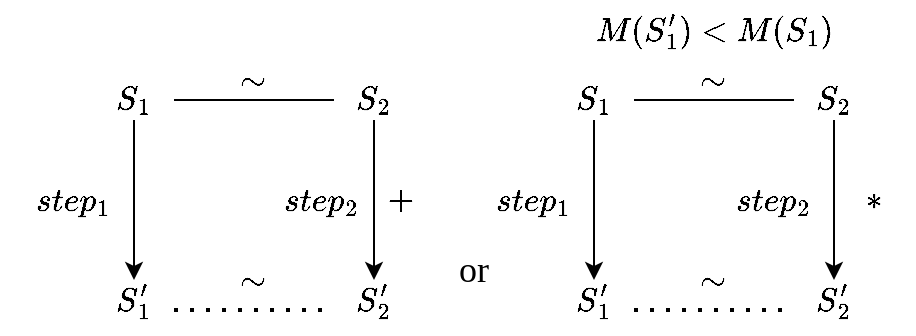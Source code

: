 <mxfile version="21.2.3" type="github">
  <diagram name="第 1 页" id="N6lhYl9x0cFy-dcrSgTa">
    <mxGraphModel dx="1052" dy="642" grid="1" gridSize="10" guides="1" tooltips="1" connect="1" arrows="1" fold="1" page="1" pageScale="1" pageWidth="827" pageHeight="1169" math="1" shadow="0">
      <root>
        <mxCell id="0" />
        <mxCell id="1" parent="0" />
        <mxCell id="HMImB51M19TBt90D2M0y-1" value="" style="edgeStyle=orthogonalEdgeStyle;rounded=0;orthogonalLoop=1;jettySize=auto;html=1;fontSize=14;" parent="1" source="HMImB51M19TBt90D2M0y-2" target="HMImB51M19TBt90D2M0y-3" edge="1">
          <mxGeometry relative="1" as="geometry" />
        </mxCell>
        <mxCell id="HMImB51M19TBt90D2M0y-2" value="&lt;font style=&quot;font-size: 14px;&quot;&gt;$$S_1$$&lt;/font&gt;" style="text;html=1;strokeColor=none;fillColor=none;align=center;verticalAlign=middle;whiteSpace=wrap;rounded=0;fontSize=14;" parent="1" vertex="1">
          <mxGeometry x="240" y="110" width="40" height="20" as="geometry" />
        </mxCell>
        <mxCell id="HMImB51M19TBt90D2M0y-3" value="$$S&#39;&lt;br style=&quot;font-size: 14px;&quot;&gt;_1$$" style="text;html=1;strokeColor=none;fillColor=none;align=center;verticalAlign=middle;whiteSpace=wrap;rounded=0;fontSize=14;" parent="1" vertex="1">
          <mxGeometry x="240" y="210" width="40" height="20" as="geometry" />
        </mxCell>
        <mxCell id="HMImB51M19TBt90D2M0y-4" value="" style="edgeStyle=orthogonalEdgeStyle;rounded=0;orthogonalLoop=1;jettySize=auto;html=1;fontSize=14;" parent="1" source="HMImB51M19TBt90D2M0y-5" target="HMImB51M19TBt90D2M0y-7" edge="1">
          <mxGeometry relative="1" as="geometry" />
        </mxCell>
        <mxCell id="HMImB51M19TBt90D2M0y-5" value="$$S_2$$" style="text;html=1;strokeColor=none;fillColor=none;align=center;verticalAlign=middle;whiteSpace=wrap;rounded=0;fontSize=14;" parent="1" vertex="1">
          <mxGeometry x="360" y="110" width="40" height="20" as="geometry" />
        </mxCell>
        <mxCell id="HMImB51M19TBt90D2M0y-6" value="" style="endArrow=none;html=1;exitX=1;exitY=0.5;exitDx=0;exitDy=0;entryX=0;entryY=0.5;entryDx=0;entryDy=0;fontSize=14;" parent="1" source="HMImB51M19TBt90D2M0y-2" target="HMImB51M19TBt90D2M0y-5" edge="1">
          <mxGeometry width="50" height="50" relative="1" as="geometry">
            <mxPoint x="380" y="240" as="sourcePoint" />
            <mxPoint x="430" y="190" as="targetPoint" />
          </mxGeometry>
        </mxCell>
        <mxCell id="HMImB51M19TBt90D2M0y-7" value="$$S&#39;&lt;br style=&quot;font-size: 14px;&quot;&gt;_2$$" style="text;html=1;strokeColor=none;fillColor=none;align=center;verticalAlign=middle;whiteSpace=wrap;rounded=0;fontSize=14;" parent="1" vertex="1">
          <mxGeometry x="360" y="210" width="40" height="20" as="geometry" />
        </mxCell>
        <mxCell id="HMImB51M19TBt90D2M0y-8" value="" style="endArrow=none;dashed=1;html=1;dashPattern=1 3;strokeWidth=2;exitX=1;exitY=0.75;exitDx=0;exitDy=0;entryX=0;entryY=0.75;entryDx=0;entryDy=0;fontSize=14;" parent="1" source="HMImB51M19TBt90D2M0y-3" target="HMImB51M19TBt90D2M0y-7" edge="1">
          <mxGeometry width="50" height="50" relative="1" as="geometry">
            <mxPoint x="380" y="240" as="sourcePoint" />
            <mxPoint x="430" y="190" as="targetPoint" />
          </mxGeometry>
        </mxCell>
        <mxCell id="HMImB51M19TBt90D2M0y-9" value="$$step_1$$" style="text;html=1;strokeColor=none;fillColor=none;align=center;verticalAlign=middle;whiteSpace=wrap;rounded=0;fontSize=14;" parent="1" vertex="1">
          <mxGeometry x="210" y="160" width="40" height="20" as="geometry" />
        </mxCell>
        <mxCell id="HMImB51M19TBt90D2M0y-10" value="$$step_2$$" style="text;html=1;strokeColor=none;fillColor=none;align=center;verticalAlign=middle;whiteSpace=wrap;rounded=0;fontSize=14;" parent="1" vertex="1">
          <mxGeometry x="334" y="160" width="40" height="20" as="geometry" />
        </mxCell>
        <mxCell id="HMImB51M19TBt90D2M0y-11" value="$$\sim$$" style="text;html=1;strokeColor=none;fillColor=none;align=center;verticalAlign=middle;whiteSpace=wrap;rounded=0;fontSize=14;" parent="1" vertex="1">
          <mxGeometry x="300" y="100" width="40" height="20" as="geometry" />
        </mxCell>
        <mxCell id="HMImB51M19TBt90D2M0y-12" value="$$\sim$$" style="text;html=1;strokeColor=none;fillColor=none;align=center;verticalAlign=middle;whiteSpace=wrap;rounded=0;fontSize=14;" parent="1" vertex="1">
          <mxGeometry x="300" y="200" width="40" height="20" as="geometry" />
        </mxCell>
        <mxCell id="HMImB51M19TBt90D2M0y-13" value="$$+$$" style="text;html=1;strokeColor=none;fillColor=none;align=center;verticalAlign=middle;whiteSpace=wrap;rounded=0;fontSize=14;" parent="1" vertex="1">
          <mxGeometry x="374" y="160" width="40" height="20" as="geometry" />
        </mxCell>
        <mxCell id="HMImB51M19TBt90D2M0y-14" value="" style="edgeStyle=orthogonalEdgeStyle;rounded=0;orthogonalLoop=1;jettySize=auto;html=1;fontSize=14;" parent="1" source="HMImB51M19TBt90D2M0y-15" target="HMImB51M19TBt90D2M0y-16" edge="1">
          <mxGeometry relative="1" as="geometry" />
        </mxCell>
        <mxCell id="HMImB51M19TBt90D2M0y-15" value="$$S_1$$" style="text;html=1;strokeColor=none;fillColor=none;align=center;verticalAlign=middle;whiteSpace=wrap;rounded=0;fontSize=14;" parent="1" vertex="1">
          <mxGeometry x="470" y="110" width="40" height="20" as="geometry" />
        </mxCell>
        <mxCell id="HMImB51M19TBt90D2M0y-16" value="$$S&#39;&lt;br style=&quot;font-size: 14px;&quot;&gt;_1$$" style="text;html=1;strokeColor=none;fillColor=none;align=center;verticalAlign=middle;whiteSpace=wrap;rounded=0;fontSize=14;" parent="1" vertex="1">
          <mxGeometry x="470" y="210" width="40" height="20" as="geometry" />
        </mxCell>
        <mxCell id="HMImB51M19TBt90D2M0y-17" value="" style="edgeStyle=orthogonalEdgeStyle;rounded=0;orthogonalLoop=1;jettySize=auto;html=1;fontSize=14;" parent="1" source="HMImB51M19TBt90D2M0y-18" target="HMImB51M19TBt90D2M0y-20" edge="1">
          <mxGeometry relative="1" as="geometry" />
        </mxCell>
        <mxCell id="HMImB51M19TBt90D2M0y-18" value="$$S_2$$" style="text;html=1;strokeColor=none;fillColor=none;align=center;verticalAlign=middle;whiteSpace=wrap;rounded=0;fontSize=14;" parent="1" vertex="1">
          <mxGeometry x="590" y="110" width="40" height="20" as="geometry" />
        </mxCell>
        <mxCell id="HMImB51M19TBt90D2M0y-19" value="" style="endArrow=none;html=1;exitX=1;exitY=0.5;exitDx=0;exitDy=0;entryX=0;entryY=0.5;entryDx=0;entryDy=0;fontSize=14;" parent="1" source="HMImB51M19TBt90D2M0y-15" target="HMImB51M19TBt90D2M0y-18" edge="1">
          <mxGeometry width="50" height="50" relative="1" as="geometry">
            <mxPoint x="610" y="240" as="sourcePoint" />
            <mxPoint x="660" y="190" as="targetPoint" />
          </mxGeometry>
        </mxCell>
        <mxCell id="HMImB51M19TBt90D2M0y-20" value="$$S&#39;&lt;br style=&quot;font-size: 14px;&quot;&gt;_2$$" style="text;html=1;strokeColor=none;fillColor=none;align=center;verticalAlign=middle;whiteSpace=wrap;rounded=0;fontSize=14;" parent="1" vertex="1">
          <mxGeometry x="590" y="210" width="40" height="20" as="geometry" />
        </mxCell>
        <mxCell id="HMImB51M19TBt90D2M0y-21" value="" style="endArrow=none;dashed=1;html=1;dashPattern=1 3;strokeWidth=2;exitX=1;exitY=0.75;exitDx=0;exitDy=0;entryX=0;entryY=0.75;entryDx=0;entryDy=0;fontSize=14;" parent="1" source="HMImB51M19TBt90D2M0y-16" target="HMImB51M19TBt90D2M0y-20" edge="1">
          <mxGeometry width="50" height="50" relative="1" as="geometry">
            <mxPoint x="610" y="240" as="sourcePoint" />
            <mxPoint x="660" y="190" as="targetPoint" />
          </mxGeometry>
        </mxCell>
        <mxCell id="HMImB51M19TBt90D2M0y-22" value="$$step_1$$" style="text;html=1;strokeColor=none;fillColor=none;align=center;verticalAlign=middle;whiteSpace=wrap;rounded=0;fontSize=14;" parent="1" vertex="1">
          <mxGeometry x="440" y="160" width="40" height="20" as="geometry" />
        </mxCell>
        <mxCell id="HMImB51M19TBt90D2M0y-23" value="$$step_2$$" style="text;html=1;strokeColor=none;fillColor=none;align=center;verticalAlign=middle;whiteSpace=wrap;rounded=0;fontSize=14;" parent="1" vertex="1">
          <mxGeometry x="560" y="160" width="40" height="20" as="geometry" />
        </mxCell>
        <mxCell id="HMImB51M19TBt90D2M0y-24" value="$$\sim$$" style="text;html=1;strokeColor=none;fillColor=none;align=center;verticalAlign=middle;whiteSpace=wrap;rounded=0;fontSize=14;" parent="1" vertex="1">
          <mxGeometry x="530" y="100" width="40" height="20" as="geometry" />
        </mxCell>
        <mxCell id="HMImB51M19TBt90D2M0y-25" value="$$\sim$$" style="text;html=1;strokeColor=none;fillColor=none;align=center;verticalAlign=middle;whiteSpace=wrap;rounded=0;fontSize=14;" parent="1" vertex="1">
          <mxGeometry x="530" y="200" width="40" height="20" as="geometry" />
        </mxCell>
        <mxCell id="HMImB51M19TBt90D2M0y-26" value="$$*$$" style="text;html=1;strokeColor=none;fillColor=none;align=center;verticalAlign=middle;whiteSpace=wrap;rounded=0;fontSize=14;" parent="1" vertex="1">
          <mxGeometry x="610" y="160" width="40" height="20" as="geometry" />
        </mxCell>
        <mxCell id="HMImB51M19TBt90D2M0y-27" value="&lt;font face=&quot;Times New Roman&quot; style=&quot;font-size: 18px;&quot;&gt;or&lt;/font&gt;" style="text;html=1;strokeColor=none;fillColor=none;align=center;verticalAlign=middle;whiteSpace=wrap;rounded=0;fontSize=14;" parent="1" vertex="1">
          <mxGeometry x="400" y="190" width="60" height="30" as="geometry" />
        </mxCell>
        <mxCell id="HMImB51M19TBt90D2M0y-30" value="&lt;font face=&quot;Helvetica&quot; style=&quot;font-size: 14px;&quot;&gt;$$M(S&#39;_1)&amp;lt;M(S_1)$$&lt;/font&gt;" style="text;html=1;strokeColor=none;fillColor=none;align=center;verticalAlign=middle;whiteSpace=wrap;rounded=0;fontSize=14;fontFamily=Times New Roman;" parent="1" vertex="1">
          <mxGeometry x="455" y="70" width="190" height="30" as="geometry" />
        </mxCell>
      </root>
    </mxGraphModel>
  </diagram>
</mxfile>
